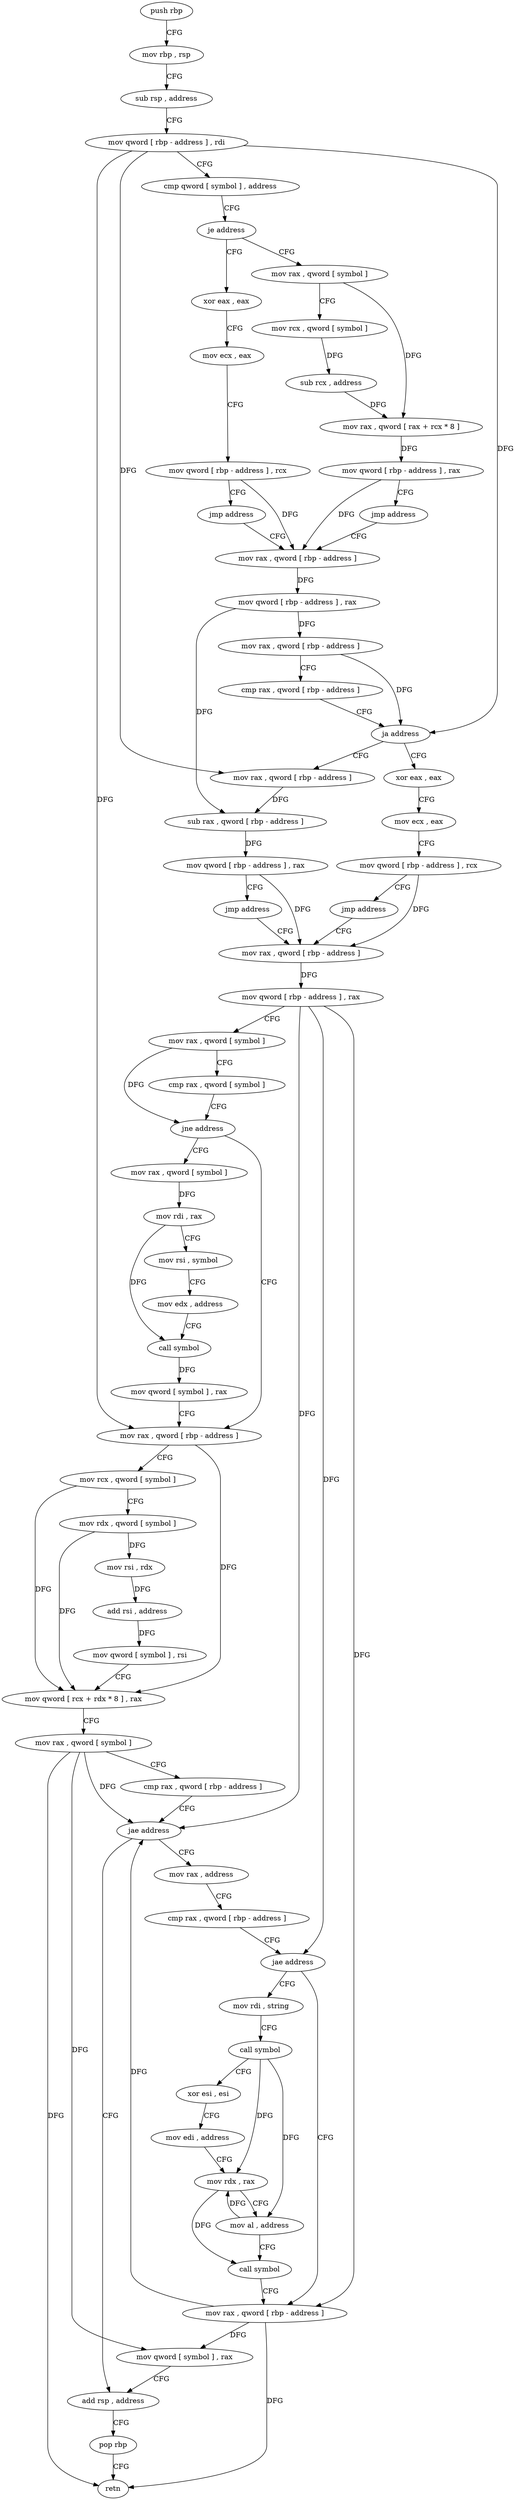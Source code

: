 digraph "func" {
"4202080" [label = "push rbp" ]
"4202081" [label = "mov rbp , rsp" ]
"4202084" [label = "sub rsp , address" ]
"4202088" [label = "mov qword [ rbp - address ] , rdi" ]
"4202092" [label = "cmp qword [ symbol ] , address" ]
"4202101" [label = "je address" ]
"4202143" [label = "xor eax , eax" ]
"4202107" [label = "mov rax , qword [ symbol ]" ]
"4202145" [label = "mov ecx , eax" ]
"4202147" [label = "mov qword [ rbp - address ] , rcx" ]
"4202151" [label = "jmp address" ]
"4202156" [label = "mov rax , qword [ rbp - address ]" ]
"4202115" [label = "mov rcx , qword [ symbol ]" ]
"4202123" [label = "sub rcx , address" ]
"4202130" [label = "mov rax , qword [ rax + rcx * 8 ]" ]
"4202134" [label = "mov qword [ rbp - address ] , rax" ]
"4202138" [label = "jmp address" ]
"4202160" [label = "mov qword [ rbp - address ] , rax" ]
"4202164" [label = "mov rax , qword [ rbp - address ]" ]
"4202168" [label = "cmp rax , qword [ rbp - address ]" ]
"4202172" [label = "ja address" ]
"4202195" [label = "xor eax , eax" ]
"4202178" [label = "mov rax , qword [ rbp - address ]" ]
"4202197" [label = "mov ecx , eax" ]
"4202199" [label = "mov qword [ rbp - address ] , rcx" ]
"4202203" [label = "jmp address" ]
"4202208" [label = "mov rax , qword [ rbp - address ]" ]
"4202182" [label = "sub rax , qword [ rbp - address ]" ]
"4202186" [label = "mov qword [ rbp - address ] , rax" ]
"4202190" [label = "jmp address" ]
"4202212" [label = "mov qword [ rbp - address ] , rax" ]
"4202216" [label = "mov rax , qword [ symbol ]" ]
"4202224" [label = "cmp rax , qword [ symbol ]" ]
"4202232" [label = "jne address" ]
"4202277" [label = "mov rax , qword [ rbp - address ]" ]
"4202238" [label = "mov rax , qword [ symbol ]" ]
"4202281" [label = "mov rcx , qword [ symbol ]" ]
"4202289" [label = "mov rdx , qword [ symbol ]" ]
"4202297" [label = "mov rsi , rdx" ]
"4202300" [label = "add rsi , address" ]
"4202307" [label = "mov qword [ symbol ] , rsi" ]
"4202315" [label = "mov qword [ rcx + rdx * 8 ] , rax" ]
"4202319" [label = "mov rax , qword [ symbol ]" ]
"4202327" [label = "cmp rax , qword [ rbp - address ]" ]
"4202331" [label = "jae address" ]
"4202398" [label = "add rsp , address" ]
"4202337" [label = "mov rax , address" ]
"4202246" [label = "mov rdi , rax" ]
"4202249" [label = "mov rsi , symbol" ]
"4202259" [label = "mov edx , address" ]
"4202264" [label = "call symbol" ]
"4202269" [label = "mov qword [ symbol ] , rax" ]
"4202402" [label = "pop rbp" ]
"4202403" [label = "retn" ]
"4202344" [label = "cmp rax , qword [ rbp - address ]" ]
"4202348" [label = "jae address" ]
"4202386" [label = "mov rax , qword [ rbp - address ]" ]
"4202354" [label = "mov rdi , string" ]
"4202390" [label = "mov qword [ symbol ] , rax" ]
"4202364" [label = "call symbol" ]
"4202369" [label = "xor esi , esi" ]
"4202371" [label = "mov edi , address" ]
"4202376" [label = "mov rdx , rax" ]
"4202379" [label = "mov al , address" ]
"4202381" [label = "call symbol" ]
"4202080" -> "4202081" [ label = "CFG" ]
"4202081" -> "4202084" [ label = "CFG" ]
"4202084" -> "4202088" [ label = "CFG" ]
"4202088" -> "4202092" [ label = "CFG" ]
"4202088" -> "4202172" [ label = "DFG" ]
"4202088" -> "4202178" [ label = "DFG" ]
"4202088" -> "4202277" [ label = "DFG" ]
"4202092" -> "4202101" [ label = "CFG" ]
"4202101" -> "4202143" [ label = "CFG" ]
"4202101" -> "4202107" [ label = "CFG" ]
"4202143" -> "4202145" [ label = "CFG" ]
"4202107" -> "4202115" [ label = "CFG" ]
"4202107" -> "4202130" [ label = "DFG" ]
"4202145" -> "4202147" [ label = "CFG" ]
"4202147" -> "4202151" [ label = "CFG" ]
"4202147" -> "4202156" [ label = "DFG" ]
"4202151" -> "4202156" [ label = "CFG" ]
"4202156" -> "4202160" [ label = "DFG" ]
"4202115" -> "4202123" [ label = "DFG" ]
"4202123" -> "4202130" [ label = "DFG" ]
"4202130" -> "4202134" [ label = "DFG" ]
"4202134" -> "4202138" [ label = "CFG" ]
"4202134" -> "4202156" [ label = "DFG" ]
"4202138" -> "4202156" [ label = "CFG" ]
"4202160" -> "4202164" [ label = "DFG" ]
"4202160" -> "4202182" [ label = "DFG" ]
"4202164" -> "4202168" [ label = "CFG" ]
"4202164" -> "4202172" [ label = "DFG" ]
"4202168" -> "4202172" [ label = "CFG" ]
"4202172" -> "4202195" [ label = "CFG" ]
"4202172" -> "4202178" [ label = "CFG" ]
"4202195" -> "4202197" [ label = "CFG" ]
"4202178" -> "4202182" [ label = "DFG" ]
"4202197" -> "4202199" [ label = "CFG" ]
"4202199" -> "4202203" [ label = "CFG" ]
"4202199" -> "4202208" [ label = "DFG" ]
"4202203" -> "4202208" [ label = "CFG" ]
"4202208" -> "4202212" [ label = "DFG" ]
"4202182" -> "4202186" [ label = "DFG" ]
"4202186" -> "4202190" [ label = "CFG" ]
"4202186" -> "4202208" [ label = "DFG" ]
"4202190" -> "4202208" [ label = "CFG" ]
"4202212" -> "4202216" [ label = "CFG" ]
"4202212" -> "4202331" [ label = "DFG" ]
"4202212" -> "4202348" [ label = "DFG" ]
"4202212" -> "4202386" [ label = "DFG" ]
"4202216" -> "4202224" [ label = "CFG" ]
"4202216" -> "4202232" [ label = "DFG" ]
"4202224" -> "4202232" [ label = "CFG" ]
"4202232" -> "4202277" [ label = "CFG" ]
"4202232" -> "4202238" [ label = "CFG" ]
"4202277" -> "4202281" [ label = "CFG" ]
"4202277" -> "4202315" [ label = "DFG" ]
"4202238" -> "4202246" [ label = "DFG" ]
"4202281" -> "4202289" [ label = "CFG" ]
"4202281" -> "4202315" [ label = "DFG" ]
"4202289" -> "4202297" [ label = "DFG" ]
"4202289" -> "4202315" [ label = "DFG" ]
"4202297" -> "4202300" [ label = "DFG" ]
"4202300" -> "4202307" [ label = "DFG" ]
"4202307" -> "4202315" [ label = "CFG" ]
"4202315" -> "4202319" [ label = "CFG" ]
"4202319" -> "4202327" [ label = "CFG" ]
"4202319" -> "4202331" [ label = "DFG" ]
"4202319" -> "4202403" [ label = "DFG" ]
"4202319" -> "4202390" [ label = "DFG" ]
"4202327" -> "4202331" [ label = "CFG" ]
"4202331" -> "4202398" [ label = "CFG" ]
"4202331" -> "4202337" [ label = "CFG" ]
"4202398" -> "4202402" [ label = "CFG" ]
"4202337" -> "4202344" [ label = "CFG" ]
"4202246" -> "4202249" [ label = "CFG" ]
"4202246" -> "4202264" [ label = "DFG" ]
"4202249" -> "4202259" [ label = "CFG" ]
"4202259" -> "4202264" [ label = "CFG" ]
"4202264" -> "4202269" [ label = "DFG" ]
"4202269" -> "4202277" [ label = "CFG" ]
"4202402" -> "4202403" [ label = "CFG" ]
"4202344" -> "4202348" [ label = "CFG" ]
"4202348" -> "4202386" [ label = "CFG" ]
"4202348" -> "4202354" [ label = "CFG" ]
"4202386" -> "4202390" [ label = "DFG" ]
"4202386" -> "4202331" [ label = "DFG" ]
"4202386" -> "4202403" [ label = "DFG" ]
"4202354" -> "4202364" [ label = "CFG" ]
"4202390" -> "4202398" [ label = "CFG" ]
"4202364" -> "4202369" [ label = "CFG" ]
"4202364" -> "4202376" [ label = "DFG" ]
"4202364" -> "4202379" [ label = "DFG" ]
"4202369" -> "4202371" [ label = "CFG" ]
"4202371" -> "4202376" [ label = "CFG" ]
"4202376" -> "4202379" [ label = "CFG" ]
"4202376" -> "4202381" [ label = "DFG" ]
"4202379" -> "4202381" [ label = "CFG" ]
"4202379" -> "4202376" [ label = "DFG" ]
"4202381" -> "4202386" [ label = "CFG" ]
}

